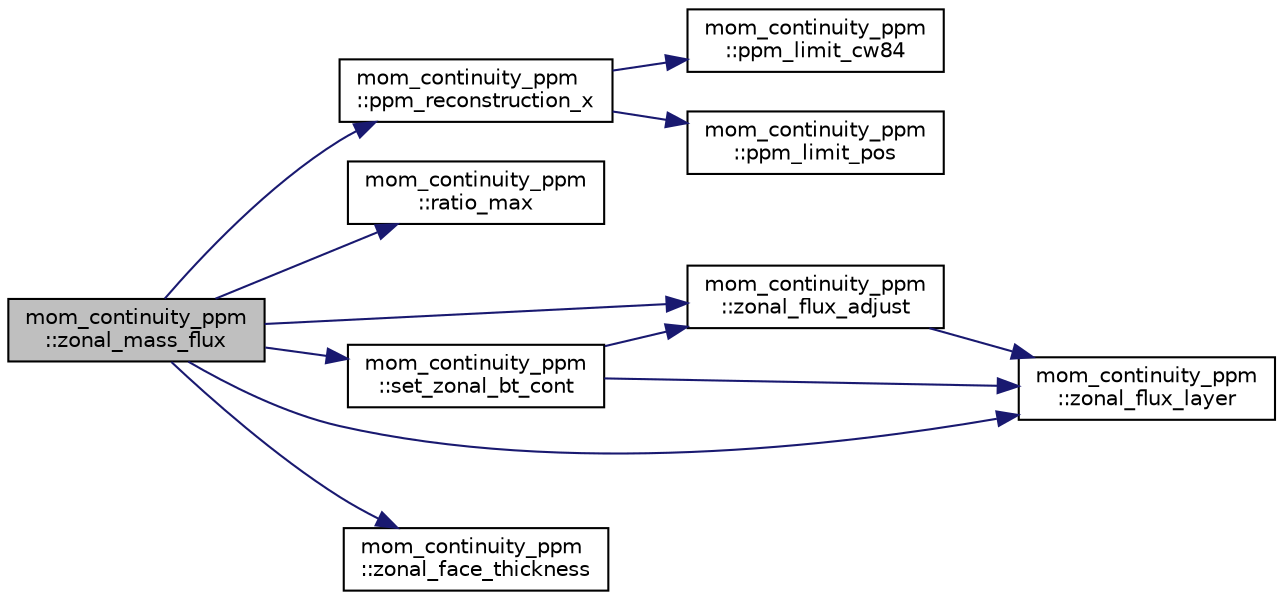 digraph "mom_continuity_ppm::zonal_mass_flux"
{
 // INTERACTIVE_SVG=YES
  edge [fontname="Helvetica",fontsize="10",labelfontname="Helvetica",labelfontsize="10"];
  node [fontname="Helvetica",fontsize="10",shape=record];
  rankdir="LR";
  Node112 [label="mom_continuity_ppm\l::zonal_mass_flux",height=0.2,width=0.4,color="black", fillcolor="grey75", style="filled", fontcolor="black"];
  Node112 -> Node113 [color="midnightblue",fontsize="10",style="solid",fontname="Helvetica"];
  Node113 [label="mom_continuity_ppm\l::ppm_reconstruction_x",height=0.2,width=0.4,color="black", fillcolor="white", style="filled",URL="$namespacemom__continuity__ppm.html#ad3b20d431c759531e827f1d426786884",tooltip="Calculates left/right edge values for PPM reconstruction. "];
  Node113 -> Node114 [color="midnightblue",fontsize="10",style="solid",fontname="Helvetica"];
  Node114 [label="mom_continuity_ppm\l::ppm_limit_cw84",height=0.2,width=0.4,color="black", fillcolor="white", style="filled",URL="$namespacemom__continuity__ppm.html#ab03786fff2550dd61282356608fc1352",tooltip="This subroutine limits the left/right edge values of the PPM reconstruction according to the monotoni..."];
  Node113 -> Node115 [color="midnightblue",fontsize="10",style="solid",fontname="Helvetica"];
  Node115 [label="mom_continuity_ppm\l::ppm_limit_pos",height=0.2,width=0.4,color="black", fillcolor="white", style="filled",URL="$namespacemom__continuity__ppm.html#a870edb0c5b2cb0464899430b6651260c",tooltip="This subroutine limits the left/right edge values of the PPM reconstruction to give a reconstruction ..."];
  Node112 -> Node116 [color="midnightblue",fontsize="10",style="solid",fontname="Helvetica"];
  Node116 [label="mom_continuity_ppm\l::ratio_max",height=0.2,width=0.4,color="black", fillcolor="white", style="filled",URL="$namespacemom__continuity__ppm.html#adf02002cf5951d7610b8643d2d401585",tooltip="Return the maximum ratio of a/b or maxrat. "];
  Node112 -> Node117 [color="midnightblue",fontsize="10",style="solid",fontname="Helvetica"];
  Node117 [label="mom_continuity_ppm\l::set_zonal_bt_cont",height=0.2,width=0.4,color="black", fillcolor="white", style="filled",URL="$namespacemom__continuity__ppm.html#aad852a51f55e24f5e276e4fbfe639394",tooltip="Sets a structure that describes the zonal barotropic volume or mass fluxes as a function of barotropi..."];
  Node117 -> Node118 [color="midnightblue",fontsize="10",style="solid",fontname="Helvetica"];
  Node118 [label="mom_continuity_ppm\l::zonal_flux_adjust",height=0.2,width=0.4,color="black", fillcolor="white", style="filled",URL="$namespacemom__continuity__ppm.html#a409d8171ed588e0c2b492dbfc963570d",tooltip="Returns the barotropic velocity adjustment that gives the desired barotropic (layer-summed) transport..."];
  Node118 -> Node119 [color="midnightblue",fontsize="10",style="solid",fontname="Helvetica"];
  Node119 [label="mom_continuity_ppm\l::zonal_flux_layer",height=0.2,width=0.4,color="black", fillcolor="white", style="filled",URL="$namespacemom__continuity__ppm.html#a3c7a68d00ff8defb2edcc60d0b7ddb7e",tooltip="Evaluates the zonal mass or volume fluxes in a layer. "];
  Node117 -> Node119 [color="midnightblue",fontsize="10",style="solid",fontname="Helvetica"];
  Node112 -> Node120 [color="midnightblue",fontsize="10",style="solid",fontname="Helvetica"];
  Node120 [label="mom_continuity_ppm\l::zonal_face_thickness",height=0.2,width=0.4,color="black", fillcolor="white", style="filled",URL="$namespacemom__continuity__ppm.html#a0d2952b38c8d388f317d904bc5d967b1",tooltip="Sets the effective interface thickness at each zonal velocity point. "];
  Node112 -> Node118 [color="midnightblue",fontsize="10",style="solid",fontname="Helvetica"];
  Node112 -> Node119 [color="midnightblue",fontsize="10",style="solid",fontname="Helvetica"];
}
